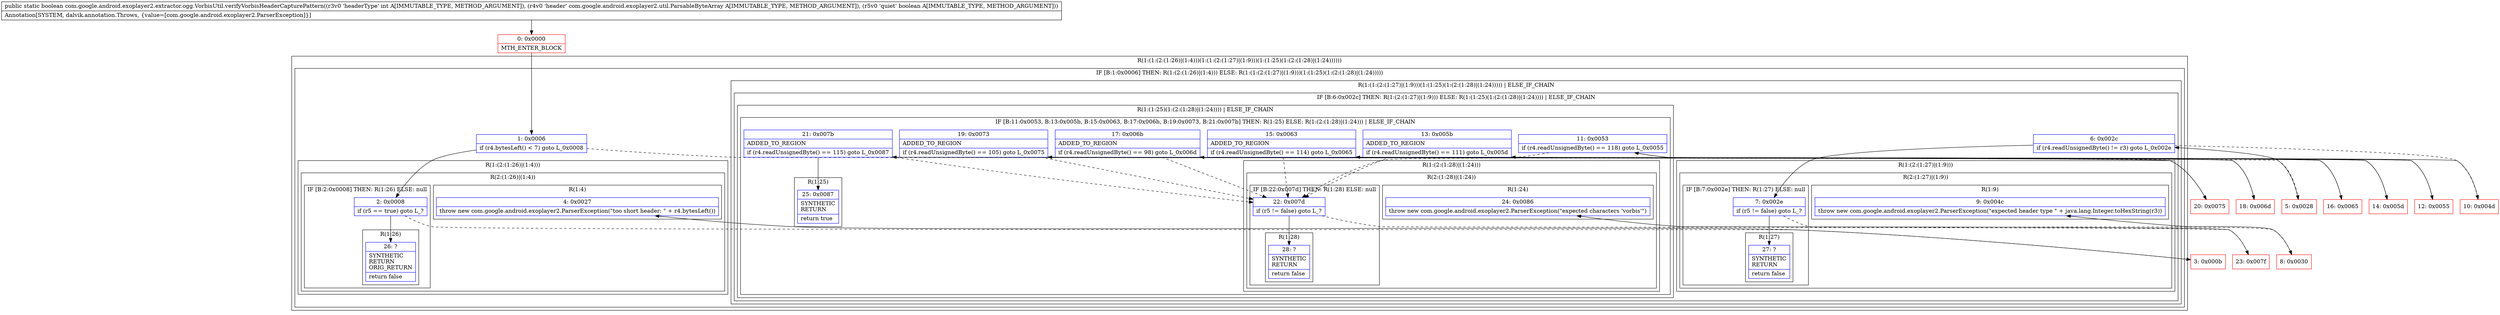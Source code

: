 digraph "CFG forcom.google.android.exoplayer2.extractor.ogg.VorbisUtil.verifyVorbisHeaderCapturePattern(ILcom\/google\/android\/exoplayer2\/util\/ParsableByteArray;Z)Z" {
subgraph cluster_Region_1101475423 {
label = "R(1:(1:(2:(1:26)|(1:4)))(1:(1:(2:(1:27)|(1:9)))(1:(1:25)(1:(2:(1:28)|(1:24))))))";
node [shape=record,color=blue];
subgraph cluster_IfRegion_376773048 {
label = "IF [B:1:0x0006] THEN: R(1:(2:(1:26)|(1:4))) ELSE: R(1:(1:(2:(1:27)|(1:9)))(1:(1:25)(1:(2:(1:28)|(1:24)))))";
node [shape=record,color=blue];
Node_1 [shape=record,label="{1\:\ 0x0006|if (r4.bytesLeft() \< 7) goto L_0x0008\l}"];
subgraph cluster_Region_1299825308 {
label = "R(1:(2:(1:26)|(1:4)))";
node [shape=record,color=blue];
subgraph cluster_Region_1925912649 {
label = "R(2:(1:26)|(1:4))";
node [shape=record,color=blue];
subgraph cluster_IfRegion_182846873 {
label = "IF [B:2:0x0008] THEN: R(1:26) ELSE: null";
node [shape=record,color=blue];
Node_2 [shape=record,label="{2\:\ 0x0008|if (r5 == true) goto L_?\l}"];
subgraph cluster_Region_878732708 {
label = "R(1:26)";
node [shape=record,color=blue];
Node_26 [shape=record,label="{26\:\ ?|SYNTHETIC\lRETURN\lORIG_RETURN\l|return false\l}"];
}
}
subgraph cluster_Region_932064406 {
label = "R(1:4)";
node [shape=record,color=blue];
Node_4 [shape=record,label="{4\:\ 0x0027|throw new com.google.android.exoplayer2.ParserException(\"too short header: \" + r4.bytesLeft())\l}"];
}
}
}
subgraph cluster_Region_489513854 {
label = "R(1:(1:(2:(1:27)|(1:9)))(1:(1:25)(1:(2:(1:28)|(1:24))))) | ELSE_IF_CHAIN\l";
node [shape=record,color=blue];
subgraph cluster_IfRegion_668821391 {
label = "IF [B:6:0x002c] THEN: R(1:(2:(1:27)|(1:9))) ELSE: R(1:(1:25)(1:(2:(1:28)|(1:24)))) | ELSE_IF_CHAIN\l";
node [shape=record,color=blue];
Node_6 [shape=record,label="{6\:\ 0x002c|if (r4.readUnsignedByte() != r3) goto L_0x002e\l}"];
subgraph cluster_Region_279407509 {
label = "R(1:(2:(1:27)|(1:9)))";
node [shape=record,color=blue];
subgraph cluster_Region_1451958155 {
label = "R(2:(1:27)|(1:9))";
node [shape=record,color=blue];
subgraph cluster_IfRegion_550215863 {
label = "IF [B:7:0x002e] THEN: R(1:27) ELSE: null";
node [shape=record,color=blue];
Node_7 [shape=record,label="{7\:\ 0x002e|if (r5 != false) goto L_?\l}"];
subgraph cluster_Region_1827031614 {
label = "R(1:27)";
node [shape=record,color=blue];
Node_27 [shape=record,label="{27\:\ ?|SYNTHETIC\lRETURN\l|return false\l}"];
}
}
subgraph cluster_Region_1194754036 {
label = "R(1:9)";
node [shape=record,color=blue];
Node_9 [shape=record,label="{9\:\ 0x004c|throw new com.google.android.exoplayer2.ParserException(\"expected header type \" + java.lang.Integer.toHexString(r3))\l}"];
}
}
}
subgraph cluster_Region_1238321118 {
label = "R(1:(1:25)(1:(2:(1:28)|(1:24)))) | ELSE_IF_CHAIN\l";
node [shape=record,color=blue];
subgraph cluster_IfRegion_888965192 {
label = "IF [B:11:0x0053, B:13:0x005b, B:15:0x0063, B:17:0x006b, B:19:0x0073, B:21:0x007b] THEN: R(1:25) ELSE: R(1:(2:(1:28)|(1:24))) | ELSE_IF_CHAIN\l";
node [shape=record,color=blue];
Node_11 [shape=record,label="{11\:\ 0x0053|if (r4.readUnsignedByte() == 118) goto L_0x0055\l}"];
Node_13 [shape=record,label="{13\:\ 0x005b|ADDED_TO_REGION\l|if (r4.readUnsignedByte() == 111) goto L_0x005d\l}"];
Node_15 [shape=record,label="{15\:\ 0x0063|ADDED_TO_REGION\l|if (r4.readUnsignedByte() == 114) goto L_0x0065\l}"];
Node_17 [shape=record,label="{17\:\ 0x006b|ADDED_TO_REGION\l|if (r4.readUnsignedByte() == 98) goto L_0x006d\l}"];
Node_19 [shape=record,label="{19\:\ 0x0073|ADDED_TO_REGION\l|if (r4.readUnsignedByte() == 105) goto L_0x0075\l}"];
Node_21 [shape=record,label="{21\:\ 0x007b|ADDED_TO_REGION\l|if (r4.readUnsignedByte() == 115) goto L_0x0087\l}"];
subgraph cluster_Region_1779794771 {
label = "R(1:25)";
node [shape=record,color=blue];
Node_25 [shape=record,label="{25\:\ 0x0087|SYNTHETIC\lRETURN\l|return true\l}"];
}
subgraph cluster_Region_505976890 {
label = "R(1:(2:(1:28)|(1:24)))";
node [shape=record,color=blue];
subgraph cluster_Region_761974166 {
label = "R(2:(1:28)|(1:24))";
node [shape=record,color=blue];
subgraph cluster_IfRegion_2097462971 {
label = "IF [B:22:0x007d] THEN: R(1:28) ELSE: null";
node [shape=record,color=blue];
Node_22 [shape=record,label="{22\:\ 0x007d|if (r5 != false) goto L_?\l}"];
subgraph cluster_Region_1003337043 {
label = "R(1:28)";
node [shape=record,color=blue];
Node_28 [shape=record,label="{28\:\ ?|SYNTHETIC\lRETURN\l|return false\l}"];
}
}
subgraph cluster_Region_1644041048 {
label = "R(1:24)";
node [shape=record,color=blue];
Node_24 [shape=record,label="{24\:\ 0x0086|throw new com.google.android.exoplayer2.ParserException(\"expected characters 'vorbis'\")\l}"];
}
}
}
}
}
}
}
}
}
Node_0 [shape=record,color=red,label="{0\:\ 0x0000|MTH_ENTER_BLOCK\l}"];
Node_3 [shape=record,color=red,label="{3\:\ 0x000b}"];
Node_5 [shape=record,color=red,label="{5\:\ 0x0028}"];
Node_8 [shape=record,color=red,label="{8\:\ 0x0030}"];
Node_10 [shape=record,color=red,label="{10\:\ 0x004d}"];
Node_12 [shape=record,color=red,label="{12\:\ 0x0055}"];
Node_14 [shape=record,color=red,label="{14\:\ 0x005d}"];
Node_16 [shape=record,color=red,label="{16\:\ 0x0065}"];
Node_18 [shape=record,color=red,label="{18\:\ 0x006d}"];
Node_20 [shape=record,color=red,label="{20\:\ 0x0075}"];
Node_23 [shape=record,color=red,label="{23\:\ 0x007f}"];
MethodNode[shape=record,label="{public static boolean com.google.android.exoplayer2.extractor.ogg.VorbisUtil.verifyVorbisHeaderCapturePattern((r3v0 'headerType' int A[IMMUTABLE_TYPE, METHOD_ARGUMENT]), (r4v0 'header' com.google.android.exoplayer2.util.ParsableByteArray A[IMMUTABLE_TYPE, METHOD_ARGUMENT]), (r5v0 'quiet' boolean A[IMMUTABLE_TYPE, METHOD_ARGUMENT]))  | Annotation[SYSTEM, dalvik.annotation.Throws, \{value=[com.google.android.exoplayer2.ParserException]\}]\l}"];
MethodNode -> Node_0;
Node_1 -> Node_2;
Node_1 -> Node_5[style=dashed];
Node_2 -> Node_3[style=dashed];
Node_2 -> Node_26;
Node_6 -> Node_7;
Node_6 -> Node_10[style=dashed];
Node_7 -> Node_8[style=dashed];
Node_7 -> Node_27;
Node_11 -> Node_12;
Node_11 -> Node_22[style=dashed];
Node_13 -> Node_14;
Node_13 -> Node_22[style=dashed];
Node_15 -> Node_16;
Node_15 -> Node_22[style=dashed];
Node_17 -> Node_18;
Node_17 -> Node_22[style=dashed];
Node_19 -> Node_20;
Node_19 -> Node_22[style=dashed];
Node_21 -> Node_22[style=dashed];
Node_21 -> Node_25;
Node_22 -> Node_23[style=dashed];
Node_22 -> Node_28;
Node_0 -> Node_1;
Node_3 -> Node_4;
Node_5 -> Node_6;
Node_8 -> Node_9;
Node_10 -> Node_11;
Node_12 -> Node_13;
Node_14 -> Node_15;
Node_16 -> Node_17;
Node_18 -> Node_19;
Node_20 -> Node_21;
Node_23 -> Node_24;
}

